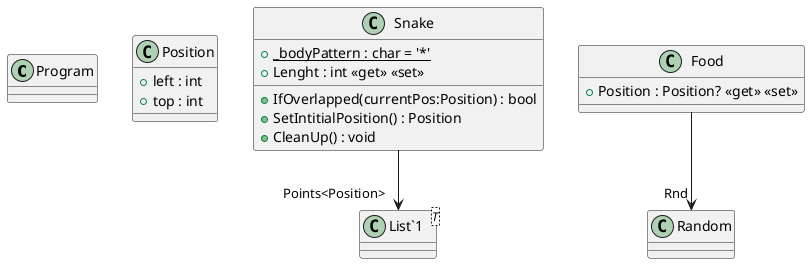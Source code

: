 @startuml
class Program {
}
class Position {
    + left : int
    + top : int
}
class Snake {
    + {static} _bodyPattern : char = '*'
    + Lenght : int <<get>> <<set>>
    + IfOverlapped(currentPos:Position) : bool
    + SetIntitialPosition() : Position
    + CleanUp() : void
}
class Food {
    + Position : Position? <<get>> <<set>>
}
class "List`1"<T> {
}
Snake --> "Points<Position>" "List`1"
Food --> "Rnd" Random
@enduml
